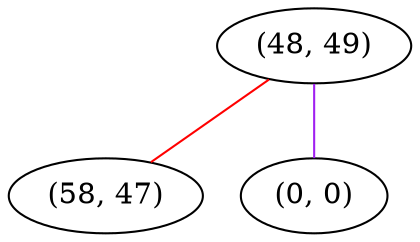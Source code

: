 graph "" {
"(48, 49)";
"(58, 47)";
"(0, 0)";
"(48, 49)" -- "(58, 47)"  [color=red, key=0, weight=1];
"(48, 49)" -- "(0, 0)"  [color=purple, key=0, weight=4];
}

